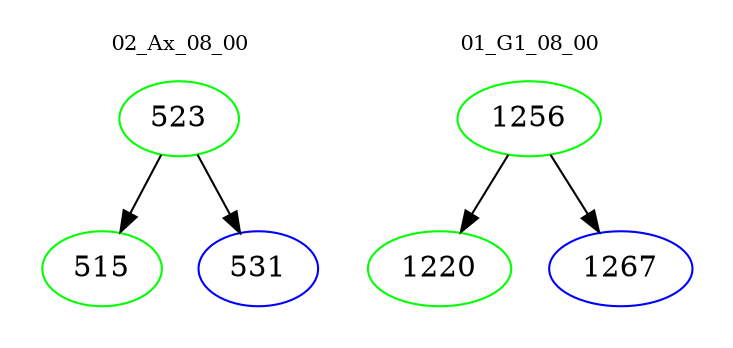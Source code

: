 digraph{
subgraph cluster_0 {
color = white
label = "02_Ax_08_00";
fontsize=10;
T0_523 [label="523", color="green"]
T0_523 -> T0_515 [color="black"]
T0_515 [label="515", color="green"]
T0_523 -> T0_531 [color="black"]
T0_531 [label="531", color="blue"]
}
subgraph cluster_1 {
color = white
label = "01_G1_08_00";
fontsize=10;
T1_1256 [label="1256", color="green"]
T1_1256 -> T1_1220 [color="black"]
T1_1220 [label="1220", color="green"]
T1_1256 -> T1_1267 [color="black"]
T1_1267 [label="1267", color="blue"]
}
}
